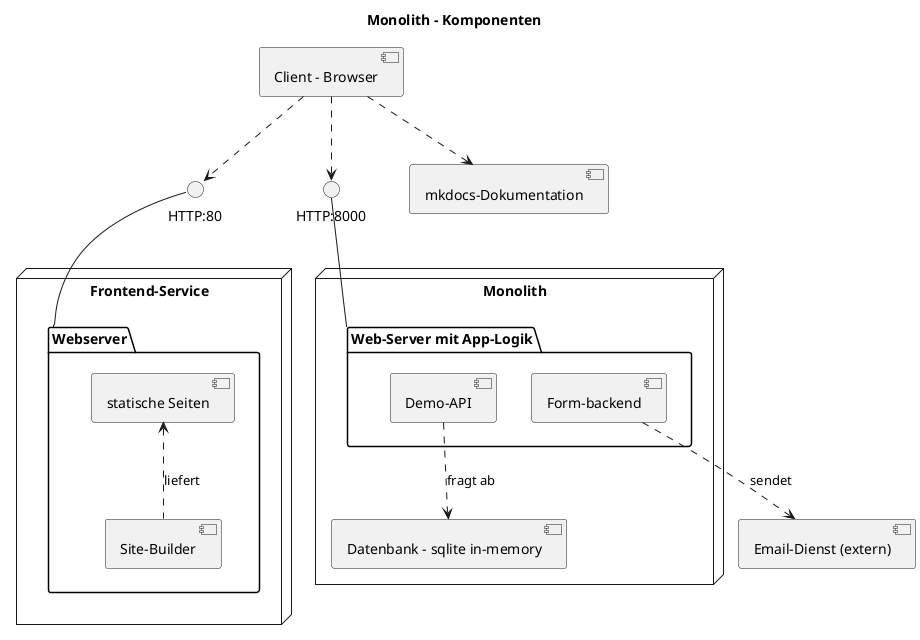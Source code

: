 
@startuml
title Monolith - Komponenten

() "HTTP:80" as http1
() "HTTP:8000" as http2

[Client - Browser] as client
node "Monolith" as monolith {
	package "Web-Server mit App-Logik" as webserver {
		[Form-backend] as form_backend
		[Demo-API] as api
	}
	[Datenbank - sqlite in-memory] as db
}
node "Frontend-Service" as frontend {
	package "Webserver" as front_webserver {
		[statische Seiten] as static_site
		[Site-Builder] as site_builder
	}

}


[Email-Dienst (extern)] as email
[mkdocs-Dokumentation] as doc

http1 -- front_webserver
http2 -- webserver

client ..> http1
client ..> http2
client ..> doc
api ..> db: fragt ab
form_backend ..> email: sendet
site_builder .up.> static_site: liefert
@enduml